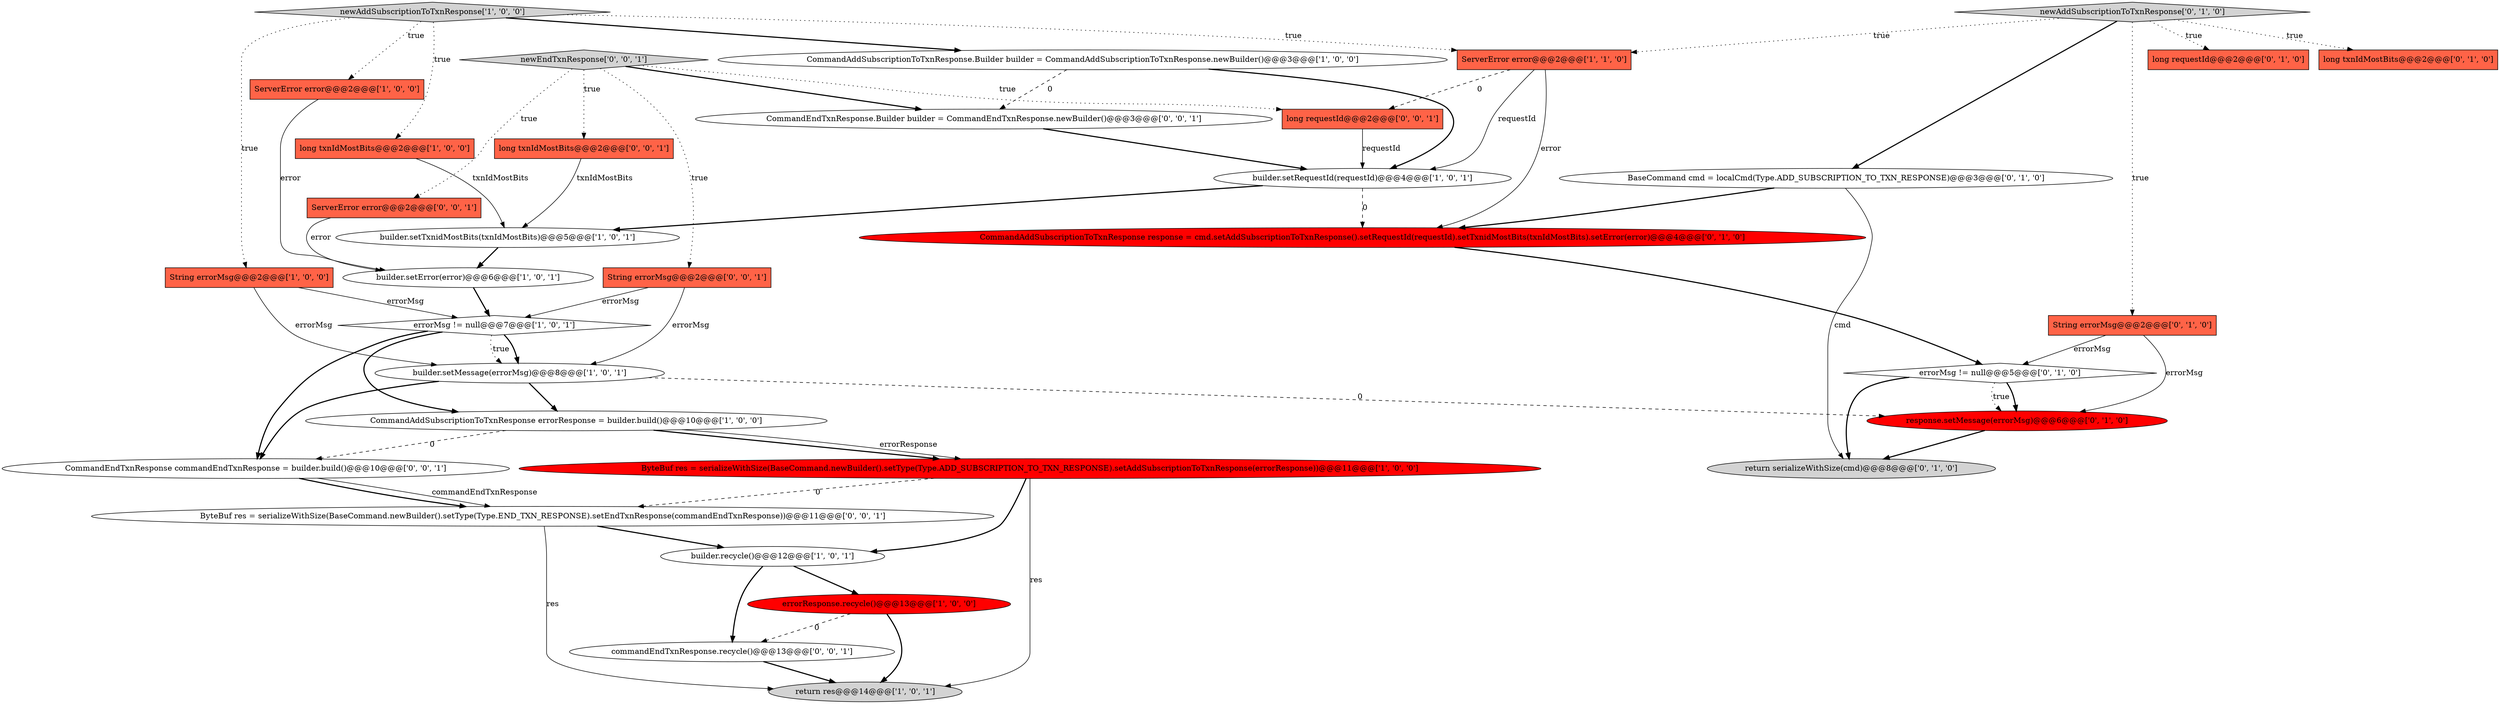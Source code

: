 digraph {
15 [style = filled, label = "ByteBuf res = serializeWithSize(BaseCommand.newBuilder().setType(Type.ADD_SUBSCRIPTION_TO_TXN_RESPONSE).setAddSubscriptionToTxnResponse(errorResponse))@@@11@@@['1', '0', '0']", fillcolor = red, shape = ellipse image = "AAA1AAABBB1BBB"];
3 [style = filled, label = "errorMsg != null@@@7@@@['1', '0', '1']", fillcolor = white, shape = diamond image = "AAA0AAABBB1BBB"];
25 [style = filled, label = "String errorMsg@@@2@@@['0', '0', '1']", fillcolor = tomato, shape = box image = "AAA0AAABBB3BBB"];
29 [style = filled, label = "commandEndTxnResponse.recycle()@@@13@@@['0', '0', '1']", fillcolor = white, shape = ellipse image = "AAA0AAABBB3BBB"];
17 [style = filled, label = "newAddSubscriptionToTxnResponse['0', '1', '0']", fillcolor = lightgray, shape = diamond image = "AAA0AAABBB2BBB"];
5 [style = filled, label = "builder.setTxnidMostBits(txnIdMostBits)@@@5@@@['1', '0', '1']", fillcolor = white, shape = ellipse image = "AAA0AAABBB1BBB"];
10 [style = filled, label = "return res@@@14@@@['1', '0', '1']", fillcolor = lightgray, shape = ellipse image = "AAA0AAABBB1BBB"];
11 [style = filled, label = "CommandAddSubscriptionToTxnResponse.Builder builder = CommandAddSubscriptionToTxnResponse.newBuilder()@@@3@@@['1', '0', '0']", fillcolor = white, shape = ellipse image = "AAA0AAABBB1BBB"];
26 [style = filled, label = "ServerError error@@@2@@@['0', '0', '1']", fillcolor = tomato, shape = box image = "AAA0AAABBB3BBB"];
9 [style = filled, label = "ServerError error@@@2@@@['1', '1', '0']", fillcolor = tomato, shape = box image = "AAA0AAABBB1BBB"];
27 [style = filled, label = "ByteBuf res = serializeWithSize(BaseCommand.newBuilder().setType(Type.END_TXN_RESPONSE).setEndTxnResponse(commandEndTxnResponse))@@@11@@@['0', '0', '1']", fillcolor = white, shape = ellipse image = "AAA0AAABBB3BBB"];
19 [style = filled, label = "long requestId@@@2@@@['0', '1', '0']", fillcolor = tomato, shape = box image = "AAA0AAABBB2BBB"];
8 [style = filled, label = "errorResponse.recycle()@@@13@@@['1', '0', '0']", fillcolor = red, shape = ellipse image = "AAA1AAABBB1BBB"];
0 [style = filled, label = "newAddSubscriptionToTxnResponse['1', '0', '0']", fillcolor = lightgray, shape = diamond image = "AAA0AAABBB1BBB"];
20 [style = filled, label = "BaseCommand cmd = localCmd(Type.ADD_SUBSCRIPTION_TO_TXN_RESPONSE)@@@3@@@['0', '1', '0']", fillcolor = white, shape = ellipse image = "AAA0AAABBB2BBB"];
31 [style = filled, label = "CommandEndTxnResponse commandEndTxnResponse = builder.build()@@@10@@@['0', '0', '1']", fillcolor = white, shape = ellipse image = "AAA0AAABBB3BBB"];
24 [style = filled, label = "response.setMessage(errorMsg)@@@6@@@['0', '1', '0']", fillcolor = red, shape = ellipse image = "AAA1AAABBB2BBB"];
6 [style = filled, label = "builder.recycle()@@@12@@@['1', '0', '1']", fillcolor = white, shape = ellipse image = "AAA0AAABBB1BBB"];
7 [style = filled, label = "String errorMsg@@@2@@@['1', '0', '0']", fillcolor = tomato, shape = box image = "AAA0AAABBB1BBB"];
32 [style = filled, label = "long requestId@@@2@@@['0', '0', '1']", fillcolor = tomato, shape = box image = "AAA0AAABBB3BBB"];
12 [style = filled, label = "builder.setRequestId(requestId)@@@4@@@['1', '0', '1']", fillcolor = white, shape = ellipse image = "AAA0AAABBB1BBB"];
21 [style = filled, label = "CommandAddSubscriptionToTxnResponse response = cmd.setAddSubscriptionToTxnResponse().setRequestId(requestId).setTxnidMostBits(txnIdMostBits).setError(error)@@@4@@@['0', '1', '0']", fillcolor = red, shape = ellipse image = "AAA1AAABBB2BBB"];
1 [style = filled, label = "ServerError error@@@2@@@['1', '0', '0']", fillcolor = tomato, shape = box image = "AAA0AAABBB1BBB"];
14 [style = filled, label = "builder.setError(error)@@@6@@@['1', '0', '1']", fillcolor = white, shape = ellipse image = "AAA0AAABBB1BBB"];
30 [style = filled, label = "CommandEndTxnResponse.Builder builder = CommandEndTxnResponse.newBuilder()@@@3@@@['0', '0', '1']", fillcolor = white, shape = ellipse image = "AAA0AAABBB3BBB"];
33 [style = filled, label = "newEndTxnResponse['0', '0', '1']", fillcolor = lightgray, shape = diamond image = "AAA0AAABBB3BBB"];
13 [style = filled, label = "builder.setMessage(errorMsg)@@@8@@@['1', '0', '1']", fillcolor = white, shape = ellipse image = "AAA0AAABBB1BBB"];
2 [style = filled, label = "CommandAddSubscriptionToTxnResponse errorResponse = builder.build()@@@10@@@['1', '0', '0']", fillcolor = white, shape = ellipse image = "AAA0AAABBB1BBB"];
22 [style = filled, label = "return serializeWithSize(cmd)@@@8@@@['0', '1', '0']", fillcolor = lightgray, shape = ellipse image = "AAA0AAABBB2BBB"];
23 [style = filled, label = "String errorMsg@@@2@@@['0', '1', '0']", fillcolor = tomato, shape = box image = "AAA0AAABBB2BBB"];
16 [style = filled, label = "long txnIdMostBits@@@2@@@['0', '1', '0']", fillcolor = tomato, shape = box image = "AAA0AAABBB2BBB"];
18 [style = filled, label = "errorMsg != null@@@5@@@['0', '1', '0']", fillcolor = white, shape = diamond image = "AAA0AAABBB2BBB"];
28 [style = filled, label = "long txnIdMostBits@@@2@@@['0', '0', '1']", fillcolor = tomato, shape = box image = "AAA0AAABBB3BBB"];
4 [style = filled, label = "long txnIdMostBits@@@2@@@['1', '0', '0']", fillcolor = tomato, shape = box image = "AAA0AAABBB1BBB"];
14->3 [style = bold, label=""];
8->10 [style = bold, label=""];
27->10 [style = solid, label="res"];
18->24 [style = bold, label=""];
23->24 [style = solid, label="errorMsg"];
12->5 [style = bold, label=""];
33->32 [style = dotted, label="true"];
3->31 [style = bold, label=""];
4->5 [style = solid, label="txnIdMostBits"];
25->13 [style = solid, label="errorMsg"];
0->4 [style = dotted, label="true"];
33->28 [style = dotted, label="true"];
18->24 [style = dotted, label="true"];
0->11 [style = bold, label=""];
23->18 [style = solid, label="errorMsg"];
11->12 [style = bold, label=""];
15->6 [style = bold, label=""];
5->14 [style = bold, label=""];
28->5 [style = solid, label="txnIdMostBits"];
24->22 [style = bold, label=""];
7->3 [style = solid, label="errorMsg"];
9->21 [style = solid, label="error"];
27->6 [style = bold, label=""];
21->18 [style = bold, label=""];
20->22 [style = solid, label="cmd"];
33->26 [style = dotted, label="true"];
6->29 [style = bold, label=""];
17->23 [style = dotted, label="true"];
12->21 [style = dashed, label="0"];
9->32 [style = dashed, label="0"];
2->31 [style = dashed, label="0"];
20->21 [style = bold, label=""];
17->16 [style = dotted, label="true"];
33->25 [style = dotted, label="true"];
13->24 [style = dashed, label="0"];
30->12 [style = bold, label=""];
18->22 [style = bold, label=""];
1->14 [style = solid, label="error"];
3->2 [style = bold, label=""];
31->27 [style = bold, label=""];
7->13 [style = solid, label="errorMsg"];
15->10 [style = solid, label="res"];
25->3 [style = solid, label="errorMsg"];
17->9 [style = dotted, label="true"];
2->15 [style = bold, label=""];
31->27 [style = solid, label="commandEndTxnResponse"];
6->8 [style = bold, label=""];
17->19 [style = dotted, label="true"];
33->30 [style = bold, label=""];
2->15 [style = solid, label="errorResponse"];
3->13 [style = bold, label=""];
29->10 [style = bold, label=""];
17->20 [style = bold, label=""];
15->27 [style = dashed, label="0"];
13->31 [style = bold, label=""];
9->12 [style = solid, label="requestId"];
11->30 [style = dashed, label="0"];
0->9 [style = dotted, label="true"];
8->29 [style = dashed, label="0"];
32->12 [style = solid, label="requestId"];
3->13 [style = dotted, label="true"];
0->7 [style = dotted, label="true"];
0->1 [style = dotted, label="true"];
13->2 [style = bold, label=""];
26->14 [style = solid, label="error"];
}

